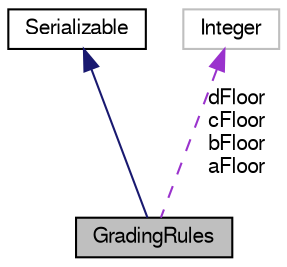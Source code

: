 digraph G
{
  bgcolor="transparent";
  edge [fontname="FreeSans",fontsize=10,labelfontname="FreeSans",labelfontsize=10];
  node [fontname="FreeSans",fontsize=10,shape=record];
  Node1 [label="GradingRules",height=0.2,width=0.4,color="black", fillcolor="grey75", style="filled" fontcolor="black"];
  Node2 -> Node1 [dir=back,color="midnightblue",fontsize=10,style="solid"];
  Node2 [label="Serializable",height=0.2,width=0.4,color="black",URL="$classSerializable.html"];
  Node3 -> Node1 [dir=back,color="darkorchid3",fontsize=10,style="dashed",label="dFloor\ncFloor\nbFloor\naFloor"];
  Node3 [label="Integer",height=0.2,width=0.4,color="grey75"];
}
